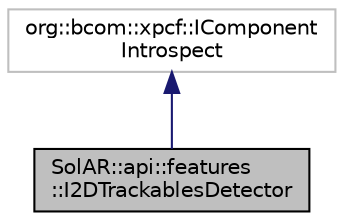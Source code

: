 digraph "SolAR::api::features::I2DTrackablesDetector"
{
 // LATEX_PDF_SIZE
  edge [fontname="Helvetica",fontsize="10",labelfontname="Helvetica",labelfontsize="10"];
  node [fontname="Helvetica",fontsize="10",shape=record];
  Node1 [label="SolAR::api::features\l::I2DTrackablesDetector",height=0.2,width=0.4,color="black", fillcolor="grey75", style="filled", fontcolor="black",tooltip="Detect a set of given 2D trackables in an image. UUID: 607d0b0d-766d-4ff2-9b72-45c555f9726f"];
  Node2 -> Node1 [dir="back",color="midnightblue",fontsize="10",style="solid",fontname="Helvetica"];
  Node2 [label="org::bcom::xpcf::IComponent\lIntrospect",height=0.2,width=0.4,color="grey75", fillcolor="white", style="filled",tooltip=" "];
}
